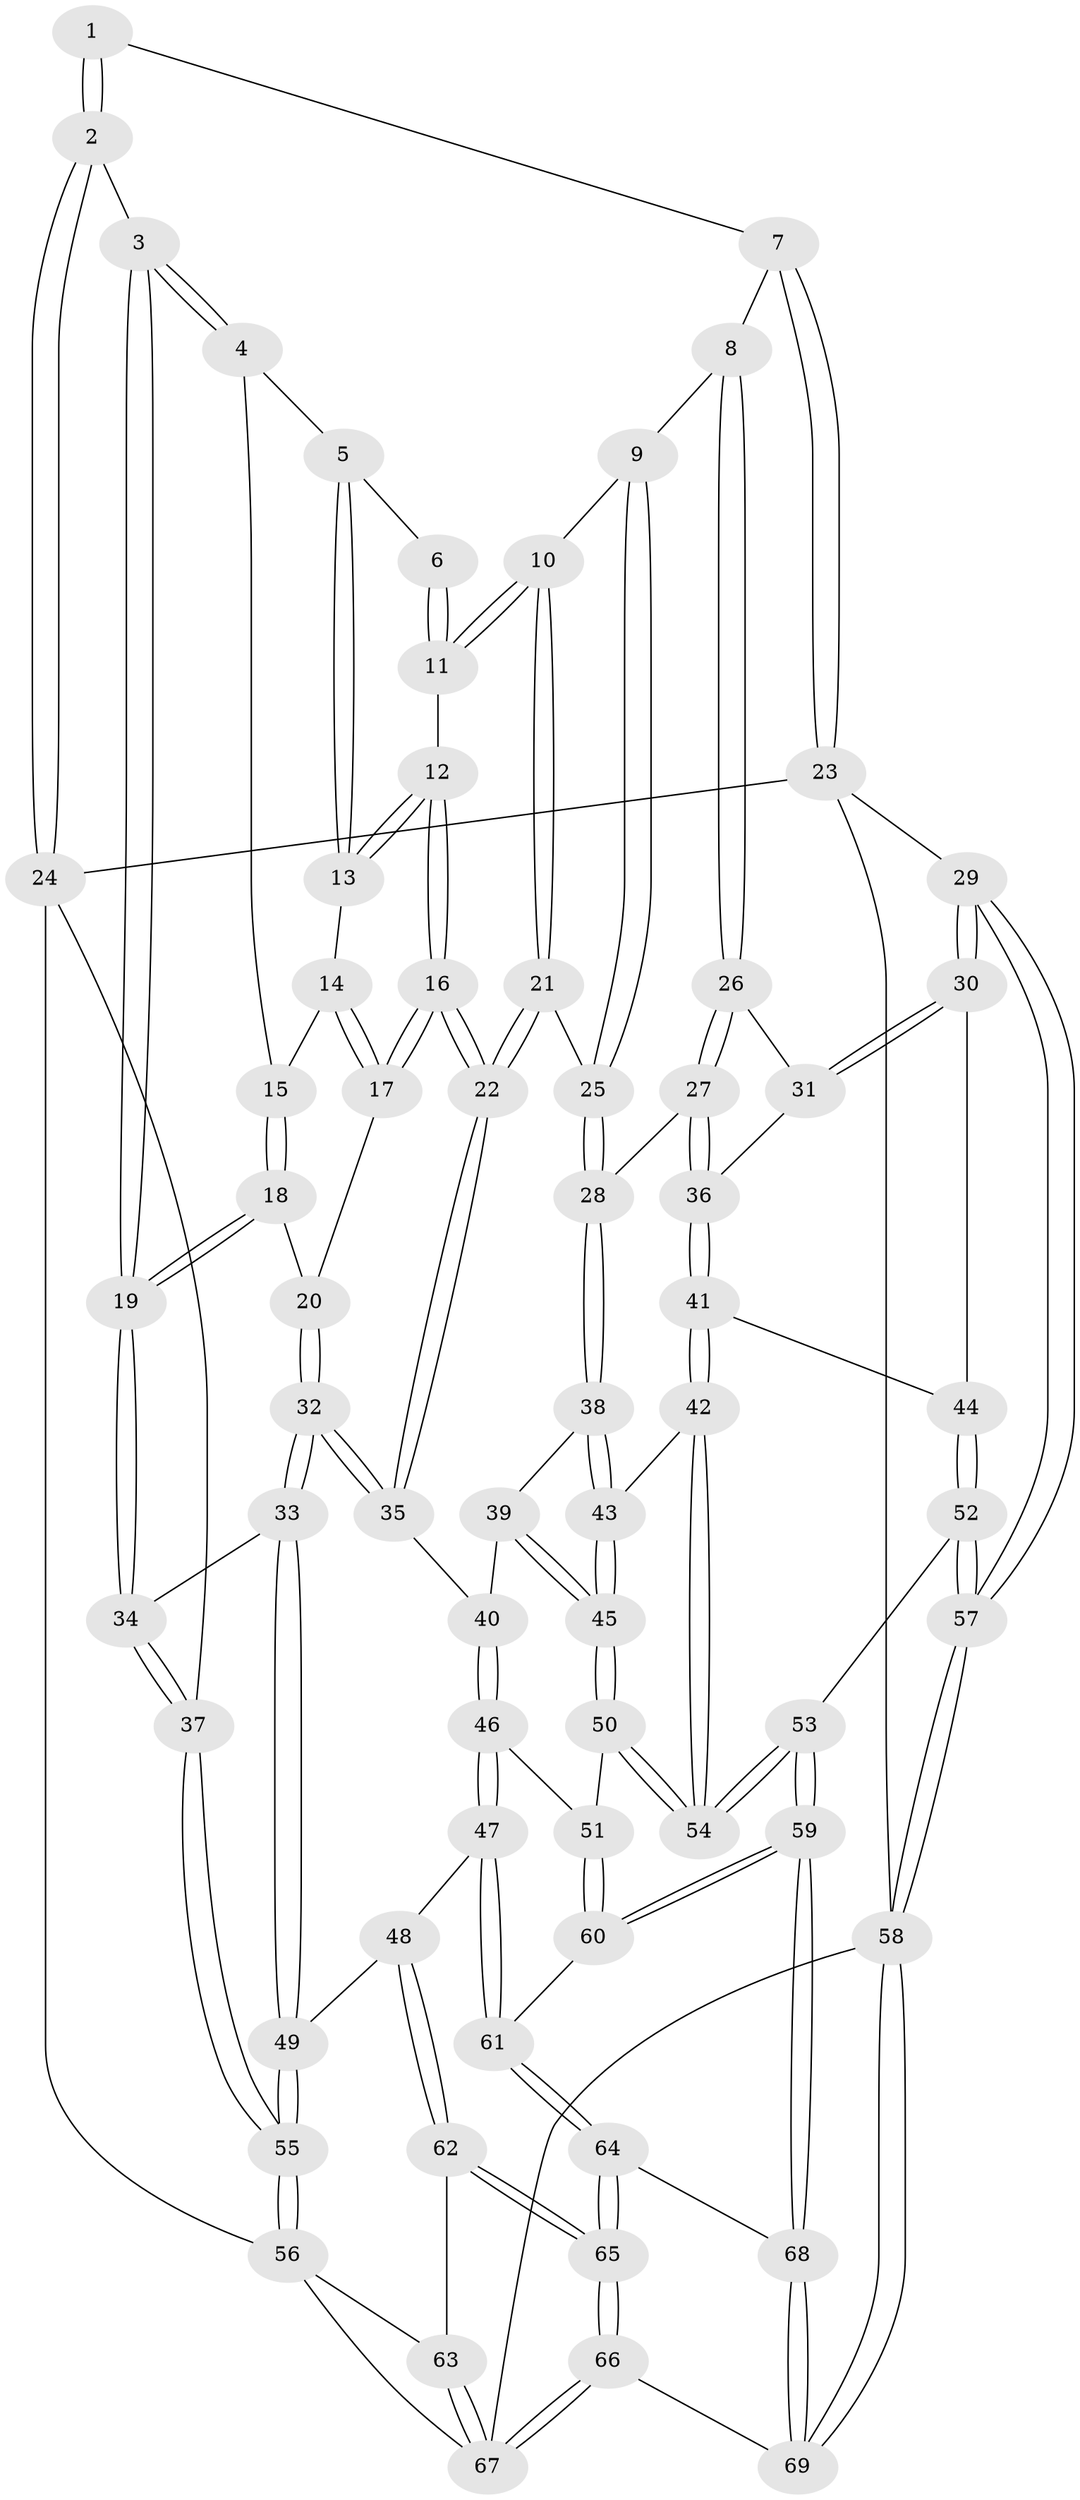 // Generated by graph-tools (version 1.1) at 2025/17/03/09/25 04:17:11]
// undirected, 69 vertices, 169 edges
graph export_dot {
graph [start="1"]
  node [color=gray90,style=filled];
  1 [pos="+0.5268707920065329+0"];
  2 [pos="+0+0"];
  3 [pos="+0+0"];
  4 [pos="+0.23719762248110188+0.06589842589588023"];
  5 [pos="+0.3849601011205556+0.07333242946898354"];
  6 [pos="+0.4894662946294739+0"];
  7 [pos="+0.9279768413814545+0"];
  8 [pos="+0.8418767198277375+0"];
  9 [pos="+0.6160933503649243+0.12100013886754724"];
  10 [pos="+0.5145871815363626+0.16127072436498577"];
  11 [pos="+0.5022642059780558+0.1566849266426657"];
  12 [pos="+0.4835385308828251+0.1574945034897585"];
  13 [pos="+0.42536697371014226+0.14032953583654176"];
  14 [pos="+0.41825542050603215+0.14637744976835373"];
  15 [pos="+0.27421525213924014+0.16385925433097207"];
  16 [pos="+0.4034874455852373+0.3027738841838086"];
  17 [pos="+0.34388992726239415+0.2500220504939311"];
  18 [pos="+0.28219137137258393+0.22554552211382367"];
  19 [pos="+0.15761898696231186+0.2976693066406915"];
  20 [pos="+0.3171435945651892+0.24510779888551118"];
  21 [pos="+0.5476611061734553+0.2974007107460833"];
  22 [pos="+0.44465197279785657+0.3808870779111027"];
  23 [pos="+1+0"];
  24 [pos="+0+0"];
  25 [pos="+0.6277905199500415+0.3053359237773646"];
  26 [pos="+0.8035244667332234+0.21318059242394105"];
  27 [pos="+0.7146948024377844+0.31896284150383714"];
  28 [pos="+0.6856109419345361+0.3283817243578226"];
  29 [pos="+1+0.45303342069244174"];
  30 [pos="+1+0.4538231953979369"];
  31 [pos="+0.8855606968326728+0.3058097024424036"];
  32 [pos="+0.24679034756024687+0.5026128255702859"];
  33 [pos="+0.24302988574294446+0.5042421796900594"];
  34 [pos="+0.1430091869302513+0.4254642417125222"];
  35 [pos="+0.4278847553922596+0.4515021159034353"];
  36 [pos="+0.8207548610468903+0.46702448300413896"];
  37 [pos="+0+0.4465079595332197"];
  38 [pos="+0.6370349070208641+0.44919281446306314"];
  39 [pos="+0.5489863640025537+0.4949735613407054"];
  40 [pos="+0.4860996143048963+0.4961050189896687"];
  41 [pos="+0.8439318865497596+0.5344040884427709"];
  42 [pos="+0.8361043231908099+0.5403366814955699"];
  43 [pos="+0.7766590341349398+0.5535011679449844"];
  44 [pos="+0.9498230340102954+0.5288943206815258"];
  45 [pos="+0.6815550103957354+0.63195553963096"];
  46 [pos="+0.501236964425335+0.7236016042099915"];
  47 [pos="+0.49515107823873394+0.7293907323222386"];
  48 [pos="+0.25241202227391185+0.749067974695028"];
  49 [pos="+0.23433028245912912+0.584948000028831"];
  50 [pos="+0.6625849700980008+0.6813554489002648"];
  51 [pos="+0.6239662833484356+0.7116543786715864"];
  52 [pos="+0.9338242140389081+0.8373928131440107"];
  53 [pos="+0.8784690698327707+0.8487642278445333"];
  54 [pos="+0.8365465220316467+0.7746559351118911"];
  55 [pos="+0+0.6647817076895804"];
  56 [pos="+0+0.7840444536196561"];
  57 [pos="+1+0.8630866212087828"];
  58 [pos="+1+1"];
  59 [pos="+0.7965193103985218+0.9390790377294358"];
  60 [pos="+0.6705773157464092+0.8206253579578996"];
  61 [pos="+0.5242308752489997+0.89997124798178"];
  62 [pos="+0.23622585460756357+0.7764214175168976"];
  63 [pos="+0.023075019641125852+0.8196485467329886"];
  64 [pos="+0.524002332946838+0.9030385633676933"];
  65 [pos="+0.3458542727243814+1"];
  66 [pos="+0.33458695484858236+1"];
  67 [pos="+0.21034352374230514+1"];
  68 [pos="+0.7722027045589687+1"];
  69 [pos="+0.7715200649326874+1"];
  1 -- 2;
  1 -- 2;
  1 -- 7;
  2 -- 3;
  2 -- 24;
  2 -- 24;
  3 -- 4;
  3 -- 4;
  3 -- 19;
  3 -- 19;
  4 -- 5;
  4 -- 15;
  5 -- 6;
  5 -- 13;
  5 -- 13;
  6 -- 11;
  6 -- 11;
  7 -- 8;
  7 -- 23;
  7 -- 23;
  8 -- 9;
  8 -- 26;
  8 -- 26;
  9 -- 10;
  9 -- 25;
  9 -- 25;
  10 -- 11;
  10 -- 11;
  10 -- 21;
  10 -- 21;
  11 -- 12;
  12 -- 13;
  12 -- 13;
  12 -- 16;
  12 -- 16;
  13 -- 14;
  14 -- 15;
  14 -- 17;
  14 -- 17;
  15 -- 18;
  15 -- 18;
  16 -- 17;
  16 -- 17;
  16 -- 22;
  16 -- 22;
  17 -- 20;
  18 -- 19;
  18 -- 19;
  18 -- 20;
  19 -- 34;
  19 -- 34;
  20 -- 32;
  20 -- 32;
  21 -- 22;
  21 -- 22;
  21 -- 25;
  22 -- 35;
  22 -- 35;
  23 -- 24;
  23 -- 29;
  23 -- 58;
  24 -- 37;
  24 -- 56;
  25 -- 28;
  25 -- 28;
  26 -- 27;
  26 -- 27;
  26 -- 31;
  27 -- 28;
  27 -- 36;
  27 -- 36;
  28 -- 38;
  28 -- 38;
  29 -- 30;
  29 -- 30;
  29 -- 57;
  29 -- 57;
  30 -- 31;
  30 -- 31;
  30 -- 44;
  31 -- 36;
  32 -- 33;
  32 -- 33;
  32 -- 35;
  32 -- 35;
  33 -- 34;
  33 -- 49;
  33 -- 49;
  34 -- 37;
  34 -- 37;
  35 -- 40;
  36 -- 41;
  36 -- 41;
  37 -- 55;
  37 -- 55;
  38 -- 39;
  38 -- 43;
  38 -- 43;
  39 -- 40;
  39 -- 45;
  39 -- 45;
  40 -- 46;
  40 -- 46;
  41 -- 42;
  41 -- 42;
  41 -- 44;
  42 -- 43;
  42 -- 54;
  42 -- 54;
  43 -- 45;
  43 -- 45;
  44 -- 52;
  44 -- 52;
  45 -- 50;
  45 -- 50;
  46 -- 47;
  46 -- 47;
  46 -- 51;
  47 -- 48;
  47 -- 61;
  47 -- 61;
  48 -- 49;
  48 -- 62;
  48 -- 62;
  49 -- 55;
  49 -- 55;
  50 -- 51;
  50 -- 54;
  50 -- 54;
  51 -- 60;
  51 -- 60;
  52 -- 53;
  52 -- 57;
  52 -- 57;
  53 -- 54;
  53 -- 54;
  53 -- 59;
  53 -- 59;
  55 -- 56;
  55 -- 56;
  56 -- 63;
  56 -- 67;
  57 -- 58;
  57 -- 58;
  58 -- 69;
  58 -- 69;
  58 -- 67;
  59 -- 60;
  59 -- 60;
  59 -- 68;
  59 -- 68;
  60 -- 61;
  61 -- 64;
  61 -- 64;
  62 -- 63;
  62 -- 65;
  62 -- 65;
  63 -- 67;
  63 -- 67;
  64 -- 65;
  64 -- 65;
  64 -- 68;
  65 -- 66;
  65 -- 66;
  66 -- 67;
  66 -- 67;
  66 -- 69;
  68 -- 69;
  68 -- 69;
}
